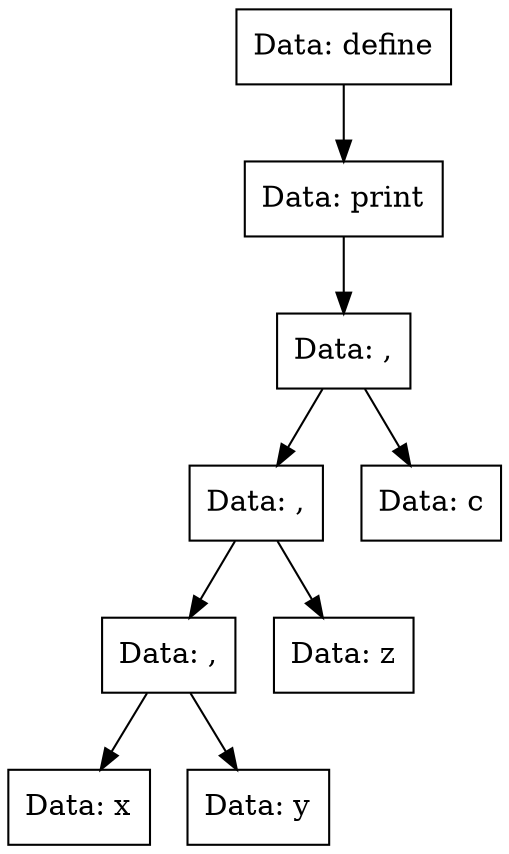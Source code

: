 digraph print{
Node0x5599159efb70[shape="record", label="Data: define"];
Node0x5599159f0380[shape="record", label="Data: print"];
Node0x5599159f0830[shape="record", label="Data: ,"];
Node0x5599159ef940[shape="record", label="Data: ,"];
Node0x5599159f04c0[shape="record", label="Data: ,"];
Node0x5599159ef710[shape="record", label="Data: x"];
Node0x5599159f04c0->Node0x5599159ef710;
Node0x5599159ef760[shape="record", label="Data: y"];
Node0x5599159f04c0->Node0x5599159ef760;
Node0x5599159ef940->Node0x5599159f04c0;
Node0x5599159f0790[shape="record", label="Data: z"];
Node0x5599159ef940->Node0x5599159f0790;
Node0x5599159f0830->Node0x5599159ef940;
Node0x5599159ef6c0[shape="record", label="Data: c"];
Node0x5599159f0830->Node0x5599159ef6c0;
Node0x5599159f0380->Node0x5599159f0830;
Node0x5599159efb70->Node0x5599159f0380;
}
